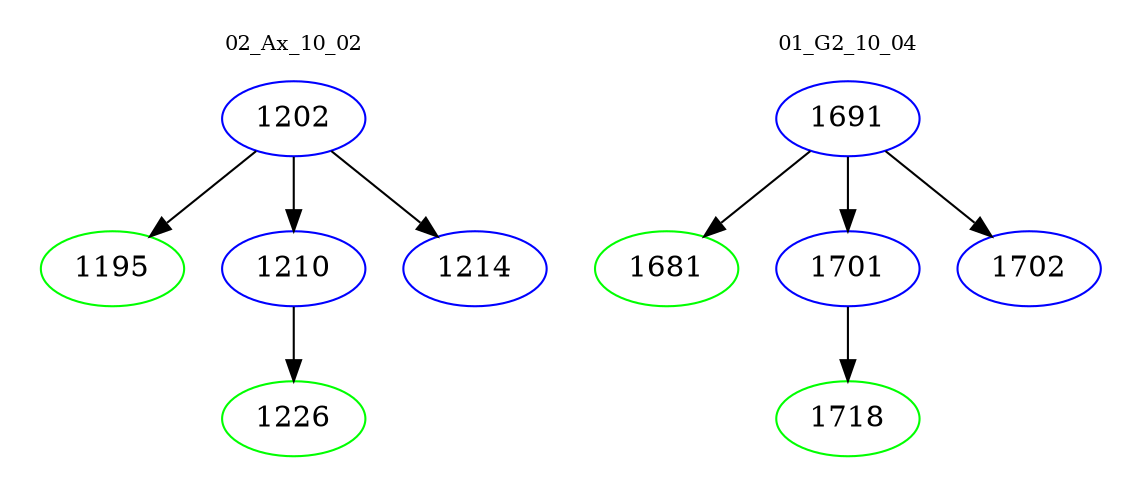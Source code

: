 digraph{
subgraph cluster_0 {
color = white
label = "02_Ax_10_02";
fontsize=10;
T0_1202 [label="1202", color="blue"]
T0_1202 -> T0_1195 [color="black"]
T0_1195 [label="1195", color="green"]
T0_1202 -> T0_1210 [color="black"]
T0_1210 [label="1210", color="blue"]
T0_1210 -> T0_1226 [color="black"]
T0_1226 [label="1226", color="green"]
T0_1202 -> T0_1214 [color="black"]
T0_1214 [label="1214", color="blue"]
}
subgraph cluster_1 {
color = white
label = "01_G2_10_04";
fontsize=10;
T1_1691 [label="1691", color="blue"]
T1_1691 -> T1_1681 [color="black"]
T1_1681 [label="1681", color="green"]
T1_1691 -> T1_1701 [color="black"]
T1_1701 [label="1701", color="blue"]
T1_1701 -> T1_1718 [color="black"]
T1_1718 [label="1718", color="green"]
T1_1691 -> T1_1702 [color="black"]
T1_1702 [label="1702", color="blue"]
}
}
